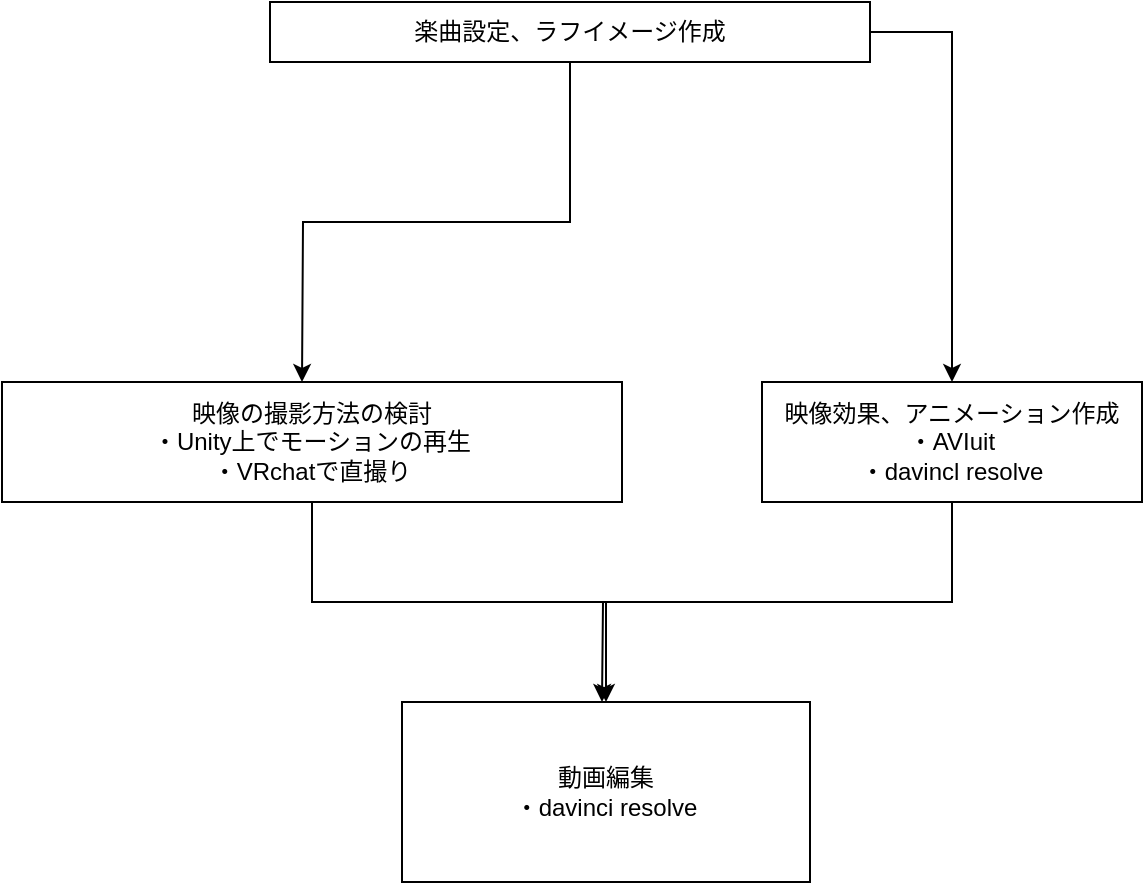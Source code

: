<mxfile version="20.8.20" type="github">
  <diagram name="ページ1" id="GY_gOOJqu2yKJy96Dh_V">
    <mxGraphModel dx="1114" dy="584" grid="1" gridSize="10" guides="1" tooltips="1" connect="1" arrows="1" fold="1" page="1" pageScale="1" pageWidth="827" pageHeight="1169" math="0" shadow="0">
      <root>
        <mxCell id="0" />
        <mxCell id="1" parent="0" />
        <mxCell id="Mt2tDbr_vVqG0SaUNWw8-2" style="edgeStyle=orthogonalEdgeStyle;rounded=0;orthogonalLoop=1;jettySize=auto;html=1;" edge="1" parent="1" source="Mt2tDbr_vVqG0SaUNWw8-1">
          <mxGeometry relative="1" as="geometry">
            <mxPoint x="280" y="240" as="targetPoint" />
          </mxGeometry>
        </mxCell>
        <mxCell id="Mt2tDbr_vVqG0SaUNWw8-5" style="edgeStyle=orthogonalEdgeStyle;rounded=0;orthogonalLoop=1;jettySize=auto;html=1;exitX=1;exitY=0.5;exitDx=0;exitDy=0;" edge="1" parent="1" source="Mt2tDbr_vVqG0SaUNWw8-1" target="Mt2tDbr_vVqG0SaUNWw8-4">
          <mxGeometry relative="1" as="geometry" />
        </mxCell>
        <mxCell id="Mt2tDbr_vVqG0SaUNWw8-1" value="&lt;font style=&quot;vertical-align: inherit;&quot;&gt;&lt;font style=&quot;vertical-align: inherit;&quot;&gt;&lt;font style=&quot;vertical-align: inherit;&quot;&gt;&lt;font style=&quot;vertical-align: inherit;&quot;&gt;楽曲設定、ラフイメージ作成&lt;/font&gt;&lt;/font&gt;&lt;/font&gt;&lt;/font&gt;" style="rounded=0;whiteSpace=wrap;html=1;" vertex="1" parent="1">
          <mxGeometry x="264" y="50" width="300" height="30" as="geometry" />
        </mxCell>
        <mxCell id="Mt2tDbr_vVqG0SaUNWw8-8" style="edgeStyle=orthogonalEdgeStyle;rounded=0;orthogonalLoop=1;jettySize=auto;html=1;exitX=0.5;exitY=1;exitDx=0;exitDy=0;entryX=0.5;entryY=0;entryDx=0;entryDy=0;" edge="1" parent="1" source="Mt2tDbr_vVqG0SaUNWw8-3" target="Mt2tDbr_vVqG0SaUNWw8-7">
          <mxGeometry relative="1" as="geometry" />
        </mxCell>
        <mxCell id="Mt2tDbr_vVqG0SaUNWw8-3" value="&lt;font style=&quot;vertical-align: inherit;&quot;&gt;&lt;font style=&quot;vertical-align: inherit;&quot;&gt;&lt;font style=&quot;vertical-align: inherit;&quot;&gt;&lt;font style=&quot;vertical-align: inherit;&quot;&gt;映像の撮影方法の検討&lt;/font&gt;&lt;/font&gt;&lt;br&gt;&lt;font style=&quot;vertical-align: inherit;&quot;&gt;&lt;font style=&quot;vertical-align: inherit;&quot;&gt;・Unity上でモーションの再生&lt;br&gt;&lt;/font&gt;&lt;/font&gt;&lt;font style=&quot;vertical-align: inherit;&quot;&gt;&lt;font style=&quot;vertical-align: inherit;&quot;&gt;・VRchatで直撮り&lt;/font&gt;&lt;/font&gt;&lt;br&gt;&lt;/font&gt;&lt;/font&gt;" style="whiteSpace=wrap;html=1;" vertex="1" parent="1">
          <mxGeometry x="130" y="240" width="310" height="60" as="geometry" />
        </mxCell>
        <mxCell id="Mt2tDbr_vVqG0SaUNWw8-9" style="edgeStyle=orthogonalEdgeStyle;rounded=0;orthogonalLoop=1;jettySize=auto;html=1;exitX=0.5;exitY=1;exitDx=0;exitDy=0;" edge="1" parent="1" source="Mt2tDbr_vVqG0SaUNWw8-4">
          <mxGeometry relative="1" as="geometry">
            <mxPoint x="430" y="400" as="targetPoint" />
          </mxGeometry>
        </mxCell>
        <mxCell id="Mt2tDbr_vVqG0SaUNWw8-4" value="&lt;font style=&quot;vertical-align: inherit;&quot;&gt;&lt;font style=&quot;vertical-align: inherit;&quot;&gt;&lt;font style=&quot;vertical-align: inherit;&quot;&gt;&lt;font style=&quot;vertical-align: inherit;&quot;&gt;映像効果、アニメーション作成&lt;/font&gt;&lt;/font&gt;&lt;br&gt;&lt;font style=&quot;vertical-align: inherit;&quot;&gt;&lt;font style=&quot;vertical-align: inherit;&quot;&gt;・AVIuit&lt;/font&gt;&lt;/font&gt;&lt;br&gt;&lt;font style=&quot;vertical-align: inherit;&quot;&gt;&lt;font style=&quot;vertical-align: inherit;&quot;&gt;・davincl resolve&lt;/font&gt;&lt;/font&gt;&lt;br&gt;&lt;/font&gt;&lt;/font&gt;" style="whiteSpace=wrap;html=1;" vertex="1" parent="1">
          <mxGeometry x="510" y="240" width="190" height="60" as="geometry" />
        </mxCell>
        <mxCell id="Mt2tDbr_vVqG0SaUNWw8-7" value="&lt;font style=&quot;vertical-align: inherit;&quot;&gt;&lt;font style=&quot;vertical-align: inherit;&quot;&gt;&lt;font style=&quot;vertical-align: inherit;&quot;&gt;&lt;font style=&quot;vertical-align: inherit;&quot;&gt;動画編集&lt;/font&gt;&lt;/font&gt;&lt;br&gt;&lt;font style=&quot;vertical-align: inherit;&quot;&gt;&lt;font style=&quot;vertical-align: inherit;&quot;&gt;・davinci resolve&lt;/font&gt;&lt;/font&gt;&lt;br&gt;&lt;/font&gt;&lt;/font&gt;" style="whiteSpace=wrap;html=1;" vertex="1" parent="1">
          <mxGeometry x="330" y="400" width="204" height="90" as="geometry" />
        </mxCell>
      </root>
    </mxGraphModel>
  </diagram>
</mxfile>
